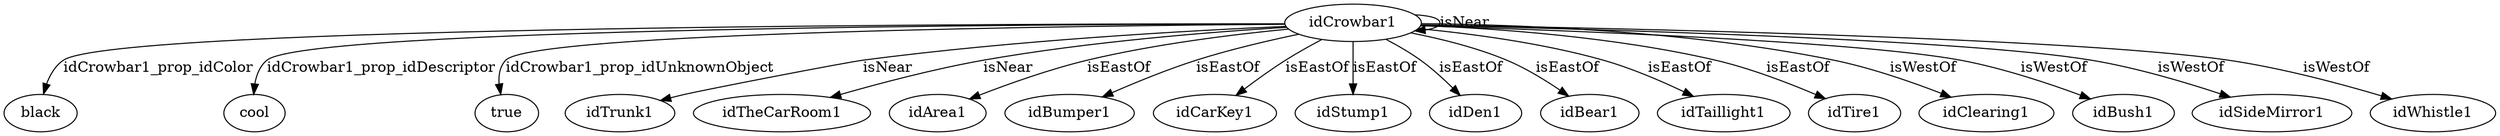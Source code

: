 digraph  {
idCrowbar1 [node_type=entity_node];
black [node_type=property_node];
cool [node_type=property_node];
true [node_type=property_node];
idTrunk1 [node_type=entity_node];
idTheCarRoom1 [node_type=entity_node];
idArea1 [node_type=entity_node];
idBumper1 [node_type=entity_node];
idCarKey1 [node_type=entity_node];
idStump1 [node_type=entity_node];
idDen1 [node_type=entity_node];
idBear1 [node_type=entity_node];
idTaillight1 [node_type=entity_node];
idTire1 [node_type=entity_node];
idClearing1 [node_type=entity_node];
idBush1 [node_type=entity_node];
idSideMirror1 [node_type=entity_node];
idWhistle1 [node_type=entity_node];
idCrowbar1 -> black  [edge_type=property, label=idCrowbar1_prop_idColor];
idCrowbar1 -> cool  [edge_type=property, label=idCrowbar1_prop_idDescriptor];
idCrowbar1 -> true  [edge_type=property, label=idCrowbar1_prop_idUnknownObject];
idCrowbar1 -> idTrunk1  [edge_type=relationship, label=isNear];
idCrowbar1 -> idTheCarRoom1  [edge_type=relationship, label=isNear];
idCrowbar1 -> idCrowbar1  [edge_type=relationship, label=isNear];
idCrowbar1 -> idArea1  [edge_type=relationship, label=isEastOf];
idCrowbar1 -> idBumper1  [edge_type=relationship, label=isEastOf];
idCrowbar1 -> idCarKey1  [edge_type=relationship, label=isEastOf];
idCrowbar1 -> idStump1  [edge_type=relationship, label=isEastOf];
idCrowbar1 -> idDen1  [edge_type=relationship, label=isEastOf];
idCrowbar1 -> idBear1  [edge_type=relationship, label=isEastOf];
idCrowbar1 -> idTaillight1  [edge_type=relationship, label=isEastOf];
idCrowbar1 -> idTire1  [edge_type=relationship, label=isEastOf];
idCrowbar1 -> idClearing1  [edge_type=relationship, label=isWestOf];
idCrowbar1 -> idBush1  [edge_type=relationship, label=isWestOf];
idCrowbar1 -> idSideMirror1  [edge_type=relationship, label=isWestOf];
idCrowbar1 -> idWhistle1  [edge_type=relationship, label=isWestOf];
}
